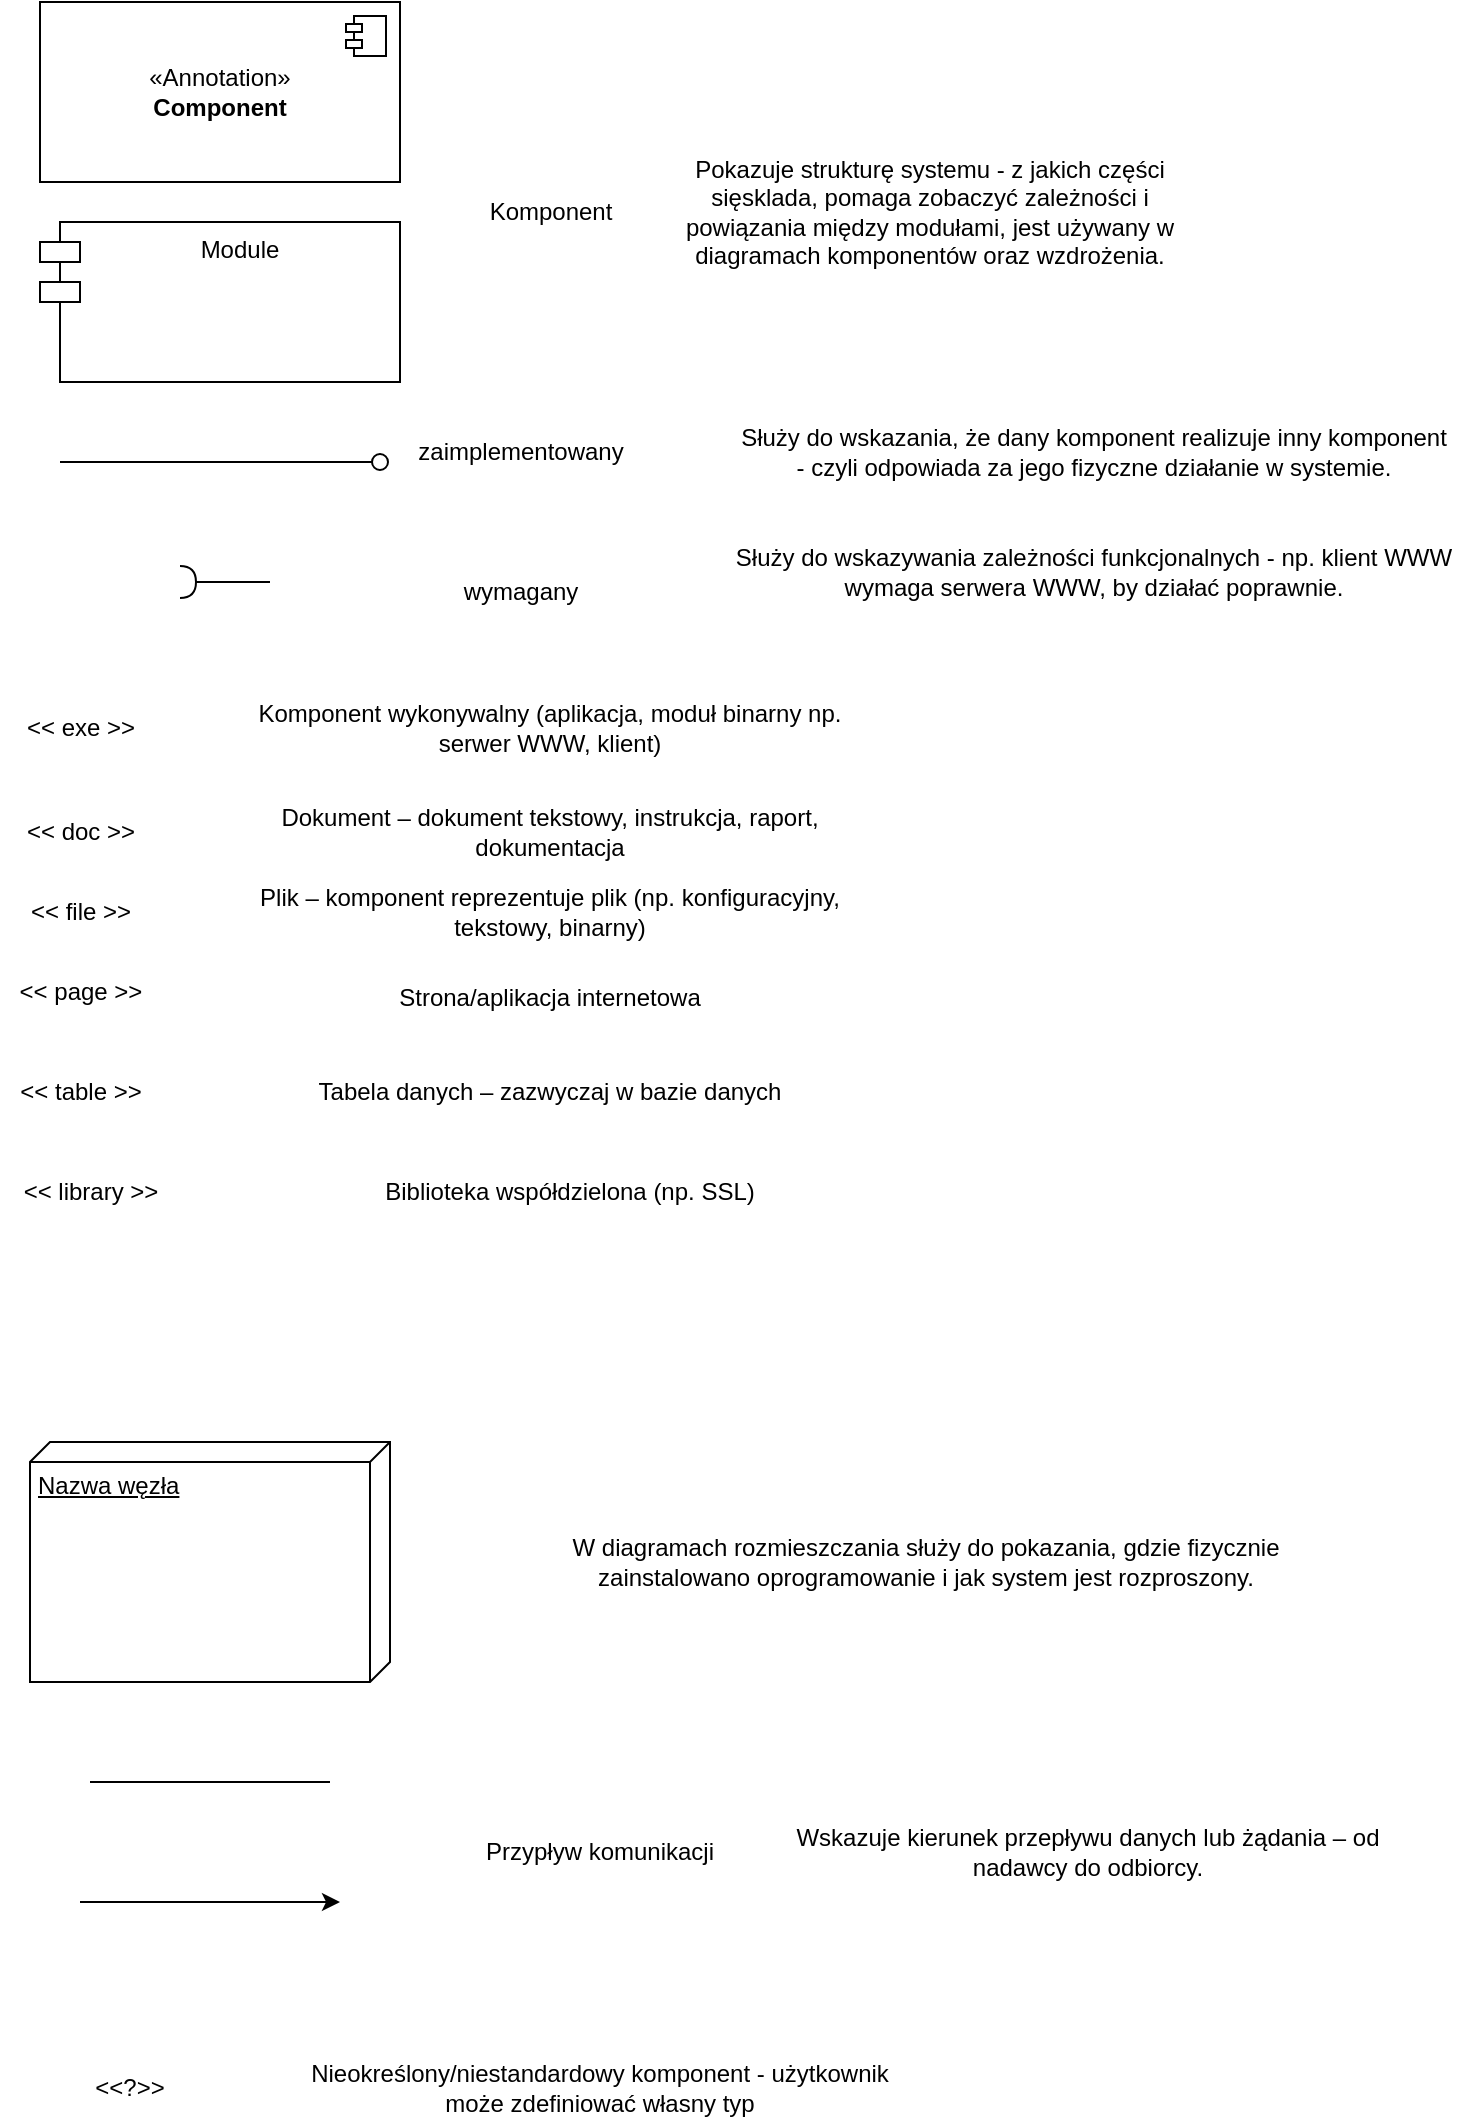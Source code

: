<mxfile version="26.2.14">
  <diagram name="Strona-1" id="ewz0LoVbVwpOwkjK7CDp">
    <mxGraphModel dx="1281" dy="570" grid="1" gridSize="10" guides="1" tooltips="1" connect="1" arrows="1" fold="1" page="1" pageScale="1" pageWidth="827" pageHeight="1169" math="0" shadow="0">
      <root>
        <mxCell id="0" />
        <mxCell id="1" parent="0" />
        <mxCell id="y5_pWlO5AVtp5MsKN3KH-1" value="&amp;laquo;Annotation&amp;raquo;&lt;br/&gt;&lt;b&gt;Component&lt;/b&gt;" style="html=1;dropTarget=0;whiteSpace=wrap;" parent="1" vertex="1">
          <mxGeometry x="40" y="30" width="180" height="90" as="geometry" />
        </mxCell>
        <mxCell id="y5_pWlO5AVtp5MsKN3KH-2" value="" style="shape=module;jettyWidth=8;jettyHeight=4;" parent="y5_pWlO5AVtp5MsKN3KH-1" vertex="1">
          <mxGeometry x="1" width="20" height="20" relative="1" as="geometry">
            <mxPoint x="-27" y="7" as="offset" />
          </mxGeometry>
        </mxCell>
        <mxCell id="y5_pWlO5AVtp5MsKN3KH-3" value="Komponent" style="text;html=1;align=center;verticalAlign=middle;resizable=0;points=[];autosize=1;strokeColor=none;fillColor=none;" parent="1" vertex="1">
          <mxGeometry x="255" y="120" width="80" height="30" as="geometry" />
        </mxCell>
        <mxCell id="y5_pWlO5AVtp5MsKN3KH-4" value="Module" style="shape=module;align=left;spacingLeft=20;align=center;verticalAlign=top;whiteSpace=wrap;html=1;" parent="1" vertex="1">
          <mxGeometry x="40" y="140" width="180" height="80" as="geometry" />
        </mxCell>
        <mxCell id="y5_pWlO5AVtp5MsKN3KH-5" value="" style="rounded=0;orthogonalLoop=1;jettySize=auto;html=1;endArrow=halfCircle;endFill=0;endSize=6;strokeWidth=1;sketch=0;fontSize=12;curved=1;" parent="1" edge="1">
          <mxGeometry relative="1" as="geometry">
            <mxPoint x="155" y="320" as="sourcePoint" />
            <mxPoint x="110" y="320" as="targetPoint" />
          </mxGeometry>
        </mxCell>
        <mxCell id="y5_pWlO5AVtp5MsKN3KH-6" value="" style="ellipse;whiteSpace=wrap;html=1;align=center;aspect=fixed;fillColor=none;strokeColor=none;resizable=0;perimeter=centerPerimeter;rotatable=0;allowArrows=0;points=[];outlineConnect=1;" parent="1" vertex="1">
          <mxGeometry x="70" y="270" width="10" height="10" as="geometry" />
        </mxCell>
        <mxCell id="y5_pWlO5AVtp5MsKN3KH-7" value="" style="html=1;verticalAlign=bottom;labelBackgroundColor=none;endArrow=oval;endFill=0;endSize=8;rounded=0;" parent="1" edge="1">
          <mxGeometry width="160" relative="1" as="geometry">
            <mxPoint x="50" y="260" as="sourcePoint" />
            <mxPoint x="210" y="260" as="targetPoint" />
          </mxGeometry>
        </mxCell>
        <mxCell id="y5_pWlO5AVtp5MsKN3KH-8" value="wymagany" style="text;html=1;align=center;verticalAlign=middle;resizable=0;points=[];autosize=1;strokeColor=none;fillColor=none;" parent="1" vertex="1">
          <mxGeometry x="240" y="310" width="80" height="30" as="geometry" />
        </mxCell>
        <mxCell id="y5_pWlO5AVtp5MsKN3KH-9" value="zaimplementowany" style="text;html=1;align=center;verticalAlign=middle;resizable=0;points=[];autosize=1;strokeColor=none;fillColor=none;" parent="1" vertex="1">
          <mxGeometry x="215" y="240" width="130" height="30" as="geometry" />
        </mxCell>
        <mxCell id="y5_pWlO5AVtp5MsKN3KH-10" value="&amp;lt;&amp;lt; exe &amp;gt;&amp;gt;" style="text;html=1;align=center;verticalAlign=middle;resizable=0;points=[];autosize=1;strokeColor=none;fillColor=none;" parent="1" vertex="1">
          <mxGeometry x="20" y="378" width="80" height="30" as="geometry" />
        </mxCell>
        <mxCell id="y5_pWlO5AVtp5MsKN3KH-11" value="&amp;lt;&amp;lt; doc &amp;gt;&amp;gt;" style="text;html=1;align=center;verticalAlign=middle;resizable=0;points=[];autosize=1;strokeColor=none;fillColor=none;" parent="1" vertex="1">
          <mxGeometry x="20" y="430" width="80" height="30" as="geometry" />
        </mxCell>
        <mxCell id="y5_pWlO5AVtp5MsKN3KH-12" value="&amp;lt;&amp;lt; file &amp;gt;&amp;gt;" style="text;html=1;align=center;verticalAlign=middle;resizable=0;points=[];autosize=1;strokeColor=none;fillColor=none;" parent="1" vertex="1">
          <mxGeometry x="25" y="470" width="70" height="30" as="geometry" />
        </mxCell>
        <mxCell id="y5_pWlO5AVtp5MsKN3KH-13" value="&amp;lt;&amp;lt; library &amp;gt;&amp;gt;" style="text;html=1;align=center;verticalAlign=middle;resizable=0;points=[];autosize=1;strokeColor=none;fillColor=none;" parent="1" vertex="1">
          <mxGeometry x="20" y="610" width="90" height="30" as="geometry" />
        </mxCell>
        <mxCell id="y5_pWlO5AVtp5MsKN3KH-14" value="&amp;lt;&amp;lt; page &amp;gt;&amp;gt;" style="text;html=1;align=center;verticalAlign=middle;resizable=0;points=[];autosize=1;strokeColor=none;fillColor=none;" parent="1" vertex="1">
          <mxGeometry x="20" y="510" width="80" height="30" as="geometry" />
        </mxCell>
        <mxCell id="y5_pWlO5AVtp5MsKN3KH-15" value="&amp;lt;&amp;lt; table &amp;gt;&amp;gt;" style="text;html=1;align=center;verticalAlign=middle;resizable=0;points=[];autosize=1;strokeColor=none;fillColor=none;" parent="1" vertex="1">
          <mxGeometry x="20" y="560" width="80" height="30" as="geometry" />
        </mxCell>
        <mxCell id="7tsTuerC6Hy-eDM_FtL0-1" value="Nazwa węzła" style="verticalAlign=top;align=left;spacingTop=8;spacingLeft=2;spacingRight=12;shape=cube;size=10;direction=south;fontStyle=4;html=1;whiteSpace=wrap;" parent="1" vertex="1">
          <mxGeometry x="35" y="750" width="180" height="120" as="geometry" />
        </mxCell>
        <mxCell id="7tsTuerC6Hy-eDM_FtL0-2" value="" style="endArrow=none;html=1;rounded=0;" parent="1" edge="1">
          <mxGeometry width="50" height="50" relative="1" as="geometry">
            <mxPoint x="65" y="920" as="sourcePoint" />
            <mxPoint x="185" y="920" as="targetPoint" />
          </mxGeometry>
        </mxCell>
        <mxCell id="7tsTuerC6Hy-eDM_FtL0-3" value="" style="endArrow=classic;html=1;rounded=0;" parent="1" edge="1">
          <mxGeometry width="50" height="50" relative="1" as="geometry">
            <mxPoint x="60" y="980" as="sourcePoint" />
            <mxPoint x="190" y="980" as="targetPoint" />
          </mxGeometry>
        </mxCell>
        <mxCell id="7tsTuerC6Hy-eDM_FtL0-4" value="&amp;lt;&amp;lt;?&amp;gt;&amp;gt;" style="text;html=1;align=center;verticalAlign=middle;whiteSpace=wrap;rounded=0;" parent="1" vertex="1">
          <mxGeometry x="40" y="1058" width="90" height="30" as="geometry" />
        </mxCell>
        <mxCell id="QBkLwZdNeCW_epYVhl8a-1" value="Służy do wskazania, że dany komponent realizuje inny komponent&lt;br&gt;- czyli odpowiada za jego fizyczne działanie w systemie." style="text;html=1;align=center;verticalAlign=middle;whiteSpace=wrap;rounded=0;" vertex="1" parent="1">
          <mxGeometry x="384" y="240" width="366" height="30" as="geometry" />
        </mxCell>
        <mxCell id="QBkLwZdNeCW_epYVhl8a-3" value="Służy do wskazywania zależności funkcjonalnych - np. klient WWW wymaga serwera WWW, by działać poprawnie." style="text;html=1;align=center;verticalAlign=middle;whiteSpace=wrap;rounded=0;" vertex="1" parent="1">
          <mxGeometry x="384" y="300" width="366" height="30" as="geometry" />
        </mxCell>
        <mxCell id="QBkLwZdNeCW_epYVhl8a-5" value="W diagramach rozmieszczania służy do pokazania, gdzie fizycznie zainstalowano oprogramowanie i jak system jest rozproszony." style="text;html=1;align=center;verticalAlign=middle;whiteSpace=wrap;rounded=0;" vertex="1" parent="1">
          <mxGeometry x="300" y="795" width="366" height="30" as="geometry" />
        </mxCell>
        <mxCell id="QBkLwZdNeCW_epYVhl8a-6" value="Komponent wykonywalny (aplikacja, moduł binarny np. serwer WWW, klient)" style="text;html=1;align=center;verticalAlign=middle;whiteSpace=wrap;rounded=0;" vertex="1" parent="1">
          <mxGeometry x="130" y="378" width="330" height="30" as="geometry" />
        </mxCell>
        <mxCell id="QBkLwZdNeCW_epYVhl8a-7" value="&lt;span style=&quot;&quot; data-end=&quot;710&quot; data-start=&quot;698&quot;&gt;Dokument&lt;/span&gt; – dokument tekstowy, instrukcja, raport, dokumentacja" style="text;html=1;align=center;verticalAlign=middle;whiteSpace=wrap;rounded=0;" vertex="1" parent="1">
          <mxGeometry x="130" y="430" width="330" height="30" as="geometry" />
        </mxCell>
        <mxCell id="QBkLwZdNeCW_epYVhl8a-8" value="&lt;span style=&quot;&quot; data-end=&quot;449&quot; data-start=&quot;441&quot;&gt;Plik&lt;/span&gt; – komponent reprezentuje plik (np. konfiguracyjny, tekstowy, binarny)" style="text;html=1;align=center;verticalAlign=middle;whiteSpace=wrap;rounded=0;" vertex="1" parent="1">
          <mxGeometry x="130" y="470" width="330" height="30" as="geometry" />
        </mxCell>
        <mxCell id="QBkLwZdNeCW_epYVhl8a-9" value="&lt;table&gt;&lt;tbody&gt;&lt;tr&gt;&lt;td data-end=&quot;617&quot; data-start=&quot;603&quot; class=&quot;max-w-[calc(var(--thread-content-max-width)*2/3)]&quot;&gt;&lt;code data-end=&quot;616&quot; data-start=&quot;608&quot;&gt;&lt;/code&gt;&lt;/td&gt;&lt;/tr&gt;&lt;/tbody&gt;&lt;/table&gt;&lt;table&gt;&lt;tbody&gt;&lt;tr&gt;&lt;td data-end=&quot;649&quot; data-start=&quot;617&quot; class=&quot;max-w-[calc(var(--thread-content-max-width)*2/3)]&quot;&gt;Strona/aplikacja internetowa&lt;/td&gt;&lt;/tr&gt;&lt;/tbody&gt;&lt;/table&gt;" style="text;html=1;align=center;verticalAlign=middle;whiteSpace=wrap;rounded=0;" vertex="1" parent="1">
          <mxGeometry x="130" y="510" width="330" height="30" as="geometry" />
        </mxCell>
        <mxCell id="QBkLwZdNeCW_epYVhl8a-10" value="&lt;span style=&quot;&quot; data-end=&quot;607&quot; data-start=&quot;590&quot;&gt;Tabela danych&lt;/span&gt; – zazwyczaj w bazie danych" style="text;html=1;align=center;verticalAlign=middle;whiteSpace=wrap;rounded=0;" vertex="1" parent="1">
          <mxGeometry x="130" y="560" width="330" height="30" as="geometry" />
        </mxCell>
        <mxCell id="QBkLwZdNeCW_epYVhl8a-11" value="Biblioteka współdzielona (np. SSL)" style="text;html=1;align=center;verticalAlign=middle;whiteSpace=wrap;rounded=0;" vertex="1" parent="1">
          <mxGeometry x="140" y="610" width="330" height="30" as="geometry" />
        </mxCell>
        <mxCell id="QBkLwZdNeCW_epYVhl8a-12" value="Przypływ komunikacji" style="text;html=1;align=center;verticalAlign=middle;whiteSpace=wrap;rounded=0;" vertex="1" parent="1">
          <mxGeometry x="180" y="940" width="280" height="30" as="geometry" />
        </mxCell>
        <mxCell id="QBkLwZdNeCW_epYVhl8a-13" value="Nieokreślony/niestandardowy komponent - użytkownik może zdefiniować własny typ" style="text;html=1;align=center;verticalAlign=middle;whiteSpace=wrap;rounded=0;" vertex="1" parent="1">
          <mxGeometry x="160" y="1058" width="320" height="30" as="geometry" />
        </mxCell>
        <mxCell id="QBkLwZdNeCW_epYVhl8a-14" value="Pokazuje strukturę systemu - z jakich części sięsklada, pomaga zobaczyć zależności i powiązania między modułami, jest używany w diagramach komponentów oraz wzdrożenia." style="text;html=1;align=center;verticalAlign=middle;whiteSpace=wrap;rounded=0;" vertex="1" parent="1">
          <mxGeometry x="345" y="106" width="280" height="58" as="geometry" />
        </mxCell>
        <mxCell id="QBkLwZdNeCW_epYVhl8a-15" value="Wskazuje &lt;span style=&quot;&quot; data-end=&quot;344&quot; data-start=&quot;303&quot;&gt;kierunek przepływu danych lub żądania&lt;/span&gt; – od nadawcy do odbiorcy." style="text;html=1;align=center;verticalAlign=middle;whiteSpace=wrap;rounded=0;" vertex="1" parent="1">
          <mxGeometry x="414" y="940" width="300" height="30" as="geometry" />
        </mxCell>
      </root>
    </mxGraphModel>
  </diagram>
</mxfile>
